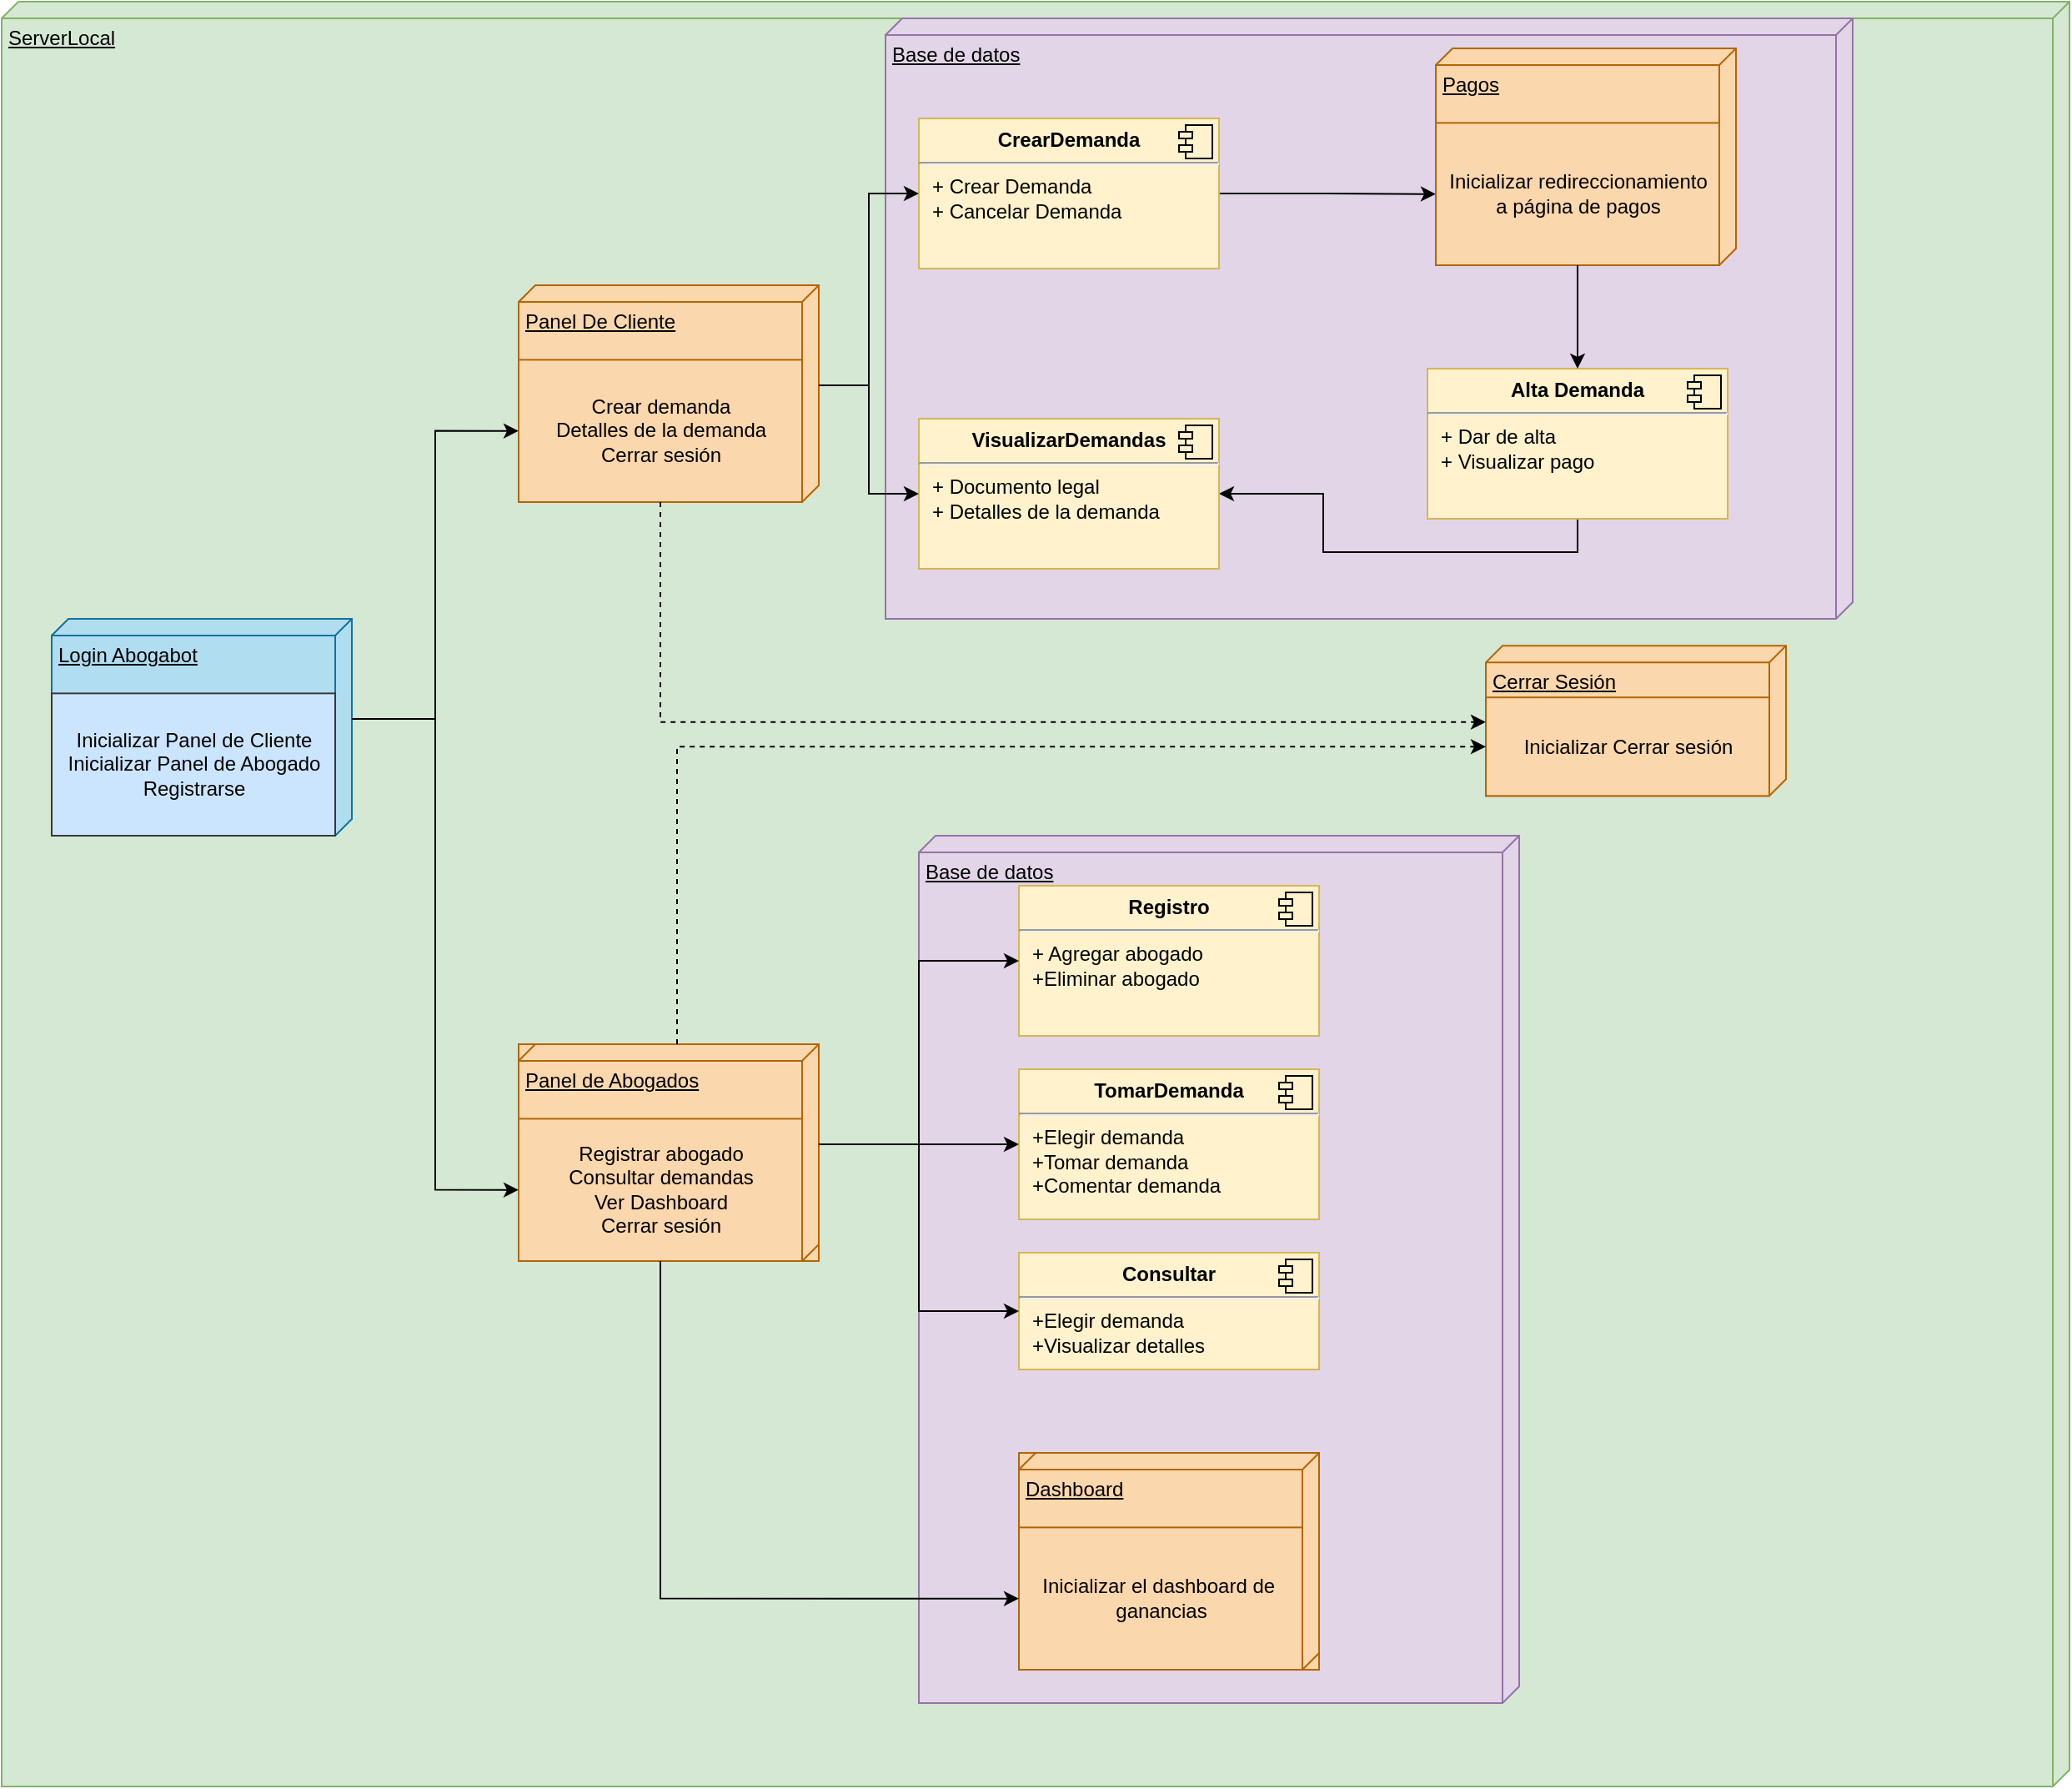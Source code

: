 <mxfile version="16.5.1" type="device"><diagram id="Uf58cX2UBAn5m2nzpSuB" name="Página-1"><mxGraphModel dx="1648" dy="1688" grid="1" gridSize="10" guides="1" tooltips="1" connect="1" arrows="1" fold="1" page="1" pageScale="1" pageWidth="827" pageHeight="1169" math="0" shadow="0"><root><mxCell id="0"/><mxCell id="1" parent="0"/><mxCell id="1cbhHFPUPHFwTfBxnXrR-71" value="ServerLocal" style="verticalAlign=top;align=left;spacingTop=8;spacingLeft=2;spacingRight=12;shape=cube;size=10;direction=south;fontStyle=4;html=1;fillColor=#d5e8d4;strokeColor=#82b366;" vertex="1" parent="1"><mxGeometry x="-50" y="-40" width="1240" height="1070" as="geometry"/></mxCell><mxCell id="1cbhHFPUPHFwTfBxnXrR-68" value="Base de datos" style="verticalAlign=top;align=left;spacingTop=8;spacingLeft=2;spacingRight=12;shape=cube;size=10;direction=south;fontStyle=4;html=1;fillColor=#e1d5e7;strokeColor=#9673a6;container=1;" vertex="1" parent="1"><mxGeometry x="500" y="460" width="360" height="520" as="geometry"/></mxCell><mxCell id="1cbhHFPUPHFwTfBxnXrR-67" value="Base de datos" style="verticalAlign=top;align=left;spacingTop=8;spacingLeft=2;spacingRight=12;shape=cube;size=10;direction=south;fontStyle=4;html=1;fillColor=#e1d5e7;strokeColor=#9673a6;" vertex="1" parent="1"><mxGeometry x="480" y="-30" width="580" height="360" as="geometry"/></mxCell><mxCell id="1cbhHFPUPHFwTfBxnXrR-7" value="" style="group" vertex="1" connectable="0" parent="1"><mxGeometry x="-20" y="330" width="300" height="220" as="geometry"/></mxCell><mxCell id="1cbhHFPUPHFwTfBxnXrR-1" value="Login Abogabot&lt;span style=&quot;white-space: pre&quot;&gt;&#9;&lt;/span&gt;&lt;br&gt;&lt;br&gt;&lt;br&gt;" style="verticalAlign=top;align=left;spacingTop=8;spacingLeft=2;spacingRight=12;shape=cube;size=10;direction=south;fontStyle=4;html=1;fillColor=#b1ddf0;strokeColor=#10739e;" vertex="1" parent="1cbhHFPUPHFwTfBxnXrR-7"><mxGeometry width="180" height="130" as="geometry"/></mxCell><mxCell id="1cbhHFPUPHFwTfBxnXrR-6" value="Inicializar Panel de Cliente&lt;br&gt;Inicializar Panel de Abogado&lt;br&gt;Registrarse" style="html=1;container=1;fillColor=#cce5ff;strokeColor=#36393d;" vertex="1" collapsed="1" parent="1cbhHFPUPHFwTfBxnXrR-7"><mxGeometry y="44.69" width="170" height="85.31" as="geometry"><mxRectangle y="44.688" width="170" height="85.312" as="alternateBounds"/></mxGeometry></mxCell><mxCell id="1cbhHFPUPHFwTfBxnXrR-11" value="" style="group" vertex="1" connectable="0" parent="1"><mxGeometry x="270" y="150" width="180" height="130" as="geometry"/></mxCell><mxCell id="1cbhHFPUPHFwTfBxnXrR-12" value="Panel De Cliente" style="verticalAlign=top;align=left;spacingTop=8;spacingLeft=2;spacingRight=12;shape=cube;size=10;direction=south;fontStyle=4;html=1;fillColor=#fad7ac;strokeColor=#b46504;" vertex="1" parent="1cbhHFPUPHFwTfBxnXrR-11"><mxGeometry x="-10" y="-20" width="180" height="130" as="geometry"/></mxCell><mxCell id="1cbhHFPUPHFwTfBxnXrR-13" value="Crear demanda&lt;br&gt;Detalles de la demanda&lt;br&gt;Cerrar sesión" style="html=1;container=1;fillColor=#fad7ac;strokeColor=#b46504;" vertex="1" collapsed="1" parent="1cbhHFPUPHFwTfBxnXrR-11"><mxGeometry x="-10" y="24.69" width="170" height="85.31" as="geometry"><mxRectangle y="44.688" width="170" height="85.312" as="alternateBounds"/></mxGeometry></mxCell><mxCell id="1cbhHFPUPHFwTfBxnXrR-14" value="" style="group;fillColor=#fad7ac;strokeColor=#b46504;" vertex="1" connectable="0" parent="1"><mxGeometry x="260" y="585" width="180" height="130" as="geometry"/></mxCell><mxCell id="1cbhHFPUPHFwTfBxnXrR-15" value="Panel de Abogados&lt;span style=&quot;white-space: pre&quot;&gt;&#9;&lt;/span&gt;" style="verticalAlign=top;align=left;spacingTop=8;spacingLeft=2;spacingRight=12;shape=cube;size=10;direction=south;fontStyle=4;html=1;fillColor=#fad7ac;strokeColor=#b46504;" vertex="1" parent="1cbhHFPUPHFwTfBxnXrR-14"><mxGeometry width="180" height="130" as="geometry"/></mxCell><mxCell id="1cbhHFPUPHFwTfBxnXrR-16" value="Registrar abogado&lt;br&gt;Consultar demandas&lt;br&gt;Ver Dashboard&lt;br&gt;Cerrar sesión" style="html=1;container=1;fillColor=#fad7ac;strokeColor=#b46504;" vertex="1" collapsed="1" parent="1cbhHFPUPHFwTfBxnXrR-14"><mxGeometry y="44.69" width="170" height="85.31" as="geometry"><mxRectangle y="44.688" width="170" height="85.312" as="alternateBounds"/></mxGeometry></mxCell><mxCell id="1cbhHFPUPHFwTfBxnXrR-54" style="edgeStyle=orthogonalEdgeStyle;rounded=0;orthogonalLoop=1;jettySize=auto;html=1;exitX=1;exitY=0.5;exitDx=0;exitDy=0;" edge="1" parent="1" source="1cbhHFPUPHFwTfBxnXrR-17" target="1cbhHFPUPHFwTfBxnXrR-53"><mxGeometry relative="1" as="geometry"/></mxCell><mxCell id="1cbhHFPUPHFwTfBxnXrR-17" value="&lt;p style=&quot;margin: 0px ; margin-top: 6px ; text-align: center&quot;&gt;&lt;b&gt;CrearDemanda&lt;/b&gt;&lt;/p&gt;&lt;hr&gt;&lt;p style=&quot;margin: 0px ; margin-left: 8px&quot;&gt;+ Crear Demanda&lt;br&gt;+ Cancelar Demanda&lt;/p&gt;" style="align=left;overflow=fill;html=1;dropTarget=0;fillColor=#fff2cc;strokeColor=#d6b656;" vertex="1" parent="1"><mxGeometry x="500" y="30" width="180" height="90" as="geometry"/></mxCell><mxCell id="1cbhHFPUPHFwTfBxnXrR-18" value="" style="shape=component;jettyWidth=8;jettyHeight=4;fillColor=none;" vertex="1" parent="1cbhHFPUPHFwTfBxnXrR-17"><mxGeometry x="1" width="20" height="20" relative="1" as="geometry"><mxPoint x="-24" y="4" as="offset"/></mxGeometry></mxCell><mxCell id="1cbhHFPUPHFwTfBxnXrR-19" value="&lt;p style=&quot;margin: 0px ; margin-top: 6px ; text-align: center&quot;&gt;&lt;b&gt;Registro&lt;/b&gt;&lt;/p&gt;&lt;hr&gt;&lt;p style=&quot;margin: 0px ; margin-left: 8px&quot;&gt;+ Agregar abogado&lt;br&gt;&lt;/p&gt;&lt;p style=&quot;margin: 0px ; margin-left: 8px&quot;&gt;+Eliminar abogado&lt;/p&gt;" style="align=left;overflow=fill;html=1;dropTarget=0;fillColor=#fff2cc;strokeColor=#d6b656;" vertex="1" parent="1"><mxGeometry x="560" y="490" width="180" height="90" as="geometry"/></mxCell><mxCell id="1cbhHFPUPHFwTfBxnXrR-20" value="" style="shape=component;jettyWidth=8;jettyHeight=4;fillColor=none;" vertex="1" parent="1cbhHFPUPHFwTfBxnXrR-19"><mxGeometry x="1" width="20" height="20" relative="1" as="geometry"><mxPoint x="-24" y="4" as="offset"/></mxGeometry></mxCell><mxCell id="1cbhHFPUPHFwTfBxnXrR-23" value="&lt;p style=&quot;margin: 0px ; margin-top: 6px ; text-align: center&quot;&gt;&lt;b&gt;TomarDemanda&lt;/b&gt;&lt;/p&gt;&lt;hr&gt;&lt;p style=&quot;margin: 0px ; margin-left: 8px&quot;&gt;+Elegir demanda&lt;/p&gt;&lt;p style=&quot;margin: 0px ; margin-left: 8px&quot;&gt;+Tomar demanda&lt;/p&gt;&lt;p style=&quot;margin: 0px ; margin-left: 8px&quot;&gt;+Comentar demanda&lt;/p&gt;" style="align=left;overflow=fill;html=1;dropTarget=0;fillColor=#fff2cc;strokeColor=#d6b656;" vertex="1" parent="1"><mxGeometry x="560" y="600" width="180" height="90" as="geometry"/></mxCell><mxCell id="1cbhHFPUPHFwTfBxnXrR-24" value="" style="shape=component;jettyWidth=8;jettyHeight=4;fillColor=none;" vertex="1" parent="1cbhHFPUPHFwTfBxnXrR-23"><mxGeometry x="1" width="20" height="20" relative="1" as="geometry"><mxPoint x="-24" y="4" as="offset"/></mxGeometry></mxCell><mxCell id="1cbhHFPUPHFwTfBxnXrR-27" value="&lt;p style=&quot;margin: 0px ; margin-top: 6px ; text-align: center&quot;&gt;&lt;b&gt;Consultar&lt;/b&gt;&lt;/p&gt;&lt;hr&gt;&lt;p style=&quot;margin: 0px ; margin-left: 8px&quot;&gt;+Elegir demanda&lt;/p&gt;&lt;p style=&quot;margin: 0px ; margin-left: 8px&quot;&gt;+Visualizar detalles&lt;/p&gt;" style="align=left;overflow=fill;html=1;dropTarget=0;fillColor=#fff2cc;strokeColor=#d6b656;" vertex="1" parent="1"><mxGeometry x="560" y="710" width="180" height="70" as="geometry"/></mxCell><mxCell id="1cbhHFPUPHFwTfBxnXrR-28" value="" style="shape=component;jettyWidth=8;jettyHeight=4;fillColor=none;" vertex="1" parent="1cbhHFPUPHFwTfBxnXrR-27"><mxGeometry x="1" width="20" height="20" relative="1" as="geometry"><mxPoint x="-24" y="4" as="offset"/></mxGeometry></mxCell><mxCell id="1cbhHFPUPHFwTfBxnXrR-34" style="edgeStyle=orthogonalEdgeStyle;rounded=0;orthogonalLoop=1;jettySize=auto;html=1;exitX=0;exitY=0;exitDx=60;exitDy=0;exitPerimeter=0;entryX=0;entryY=0.5;entryDx=0;entryDy=0;" edge="1" parent="1" source="1cbhHFPUPHFwTfBxnXrR-1" target="1cbhHFPUPHFwTfBxnXrR-16"><mxGeometry relative="1" as="geometry"/></mxCell><mxCell id="1cbhHFPUPHFwTfBxnXrR-35" style="edgeStyle=orthogonalEdgeStyle;rounded=0;orthogonalLoop=1;jettySize=auto;html=1;exitX=0;exitY=0;exitDx=60;exitDy=0;exitPerimeter=0;entryX=0;entryY=0.5;entryDx=0;entryDy=0;" edge="1" parent="1" source="1cbhHFPUPHFwTfBxnXrR-12" target="1cbhHFPUPHFwTfBxnXrR-17"><mxGeometry relative="1" as="geometry"/></mxCell><mxCell id="1cbhHFPUPHFwTfBxnXrR-45" style="edgeStyle=orthogonalEdgeStyle;rounded=0;orthogonalLoop=1;jettySize=auto;html=1;exitX=0.5;exitY=1;exitDx=0;exitDy=0;entryX=1;entryY=0.5;entryDx=0;entryDy=0;" edge="1" parent="1" source="1cbhHFPUPHFwTfBxnXrR-39" target="1cbhHFPUPHFwTfBxnXrR-42"><mxGeometry relative="1" as="geometry"/></mxCell><mxCell id="1cbhHFPUPHFwTfBxnXrR-39" value="&lt;p style=&quot;margin: 0px ; margin-top: 6px ; text-align: center&quot;&gt;&lt;b&gt;Alta Demanda&lt;/b&gt;&lt;/p&gt;&lt;hr&gt;&lt;p style=&quot;margin: 0px ; margin-left: 8px&quot;&gt;+ Dar de alta&lt;br&gt;+ Visualizar pago&lt;/p&gt;" style="align=left;overflow=fill;html=1;dropTarget=0;fillColor=#fff2cc;strokeColor=#d6b656;" vertex="1" parent="1"><mxGeometry x="805" y="180" width="180" height="90" as="geometry"/></mxCell><mxCell id="1cbhHFPUPHFwTfBxnXrR-40" value="" style="shape=component;jettyWidth=8;jettyHeight=4;fillColor=none;" vertex="1" parent="1cbhHFPUPHFwTfBxnXrR-39"><mxGeometry x="1" width="20" height="20" relative="1" as="geometry"><mxPoint x="-24" y="4" as="offset"/></mxGeometry></mxCell><mxCell id="1cbhHFPUPHFwTfBxnXrR-42" value="&lt;p style=&quot;margin: 0px ; margin-top: 6px ; text-align: center&quot;&gt;&lt;b&gt;VisualizarDemandas&lt;/b&gt;&lt;/p&gt;&lt;hr&gt;&lt;p style=&quot;margin: 0px ; margin-left: 8px&quot;&gt;+ Documento legal&lt;/p&gt;&lt;p style=&quot;margin: 0px ; margin-left: 8px&quot;&gt;+ Detalles de la demanda&lt;/p&gt;" style="align=left;overflow=fill;html=1;dropTarget=0;fillColor=#fff2cc;strokeColor=#d6b656;" vertex="1" parent="1"><mxGeometry x="500" y="210" width="180" height="90" as="geometry"/></mxCell><mxCell id="1cbhHFPUPHFwTfBxnXrR-43" value="" style="shape=component;jettyWidth=8;jettyHeight=4;fillColor=none;" vertex="1" parent="1cbhHFPUPHFwTfBxnXrR-42"><mxGeometry x="1" width="20" height="20" relative="1" as="geometry"><mxPoint x="-24" y="4" as="offset"/></mxGeometry></mxCell><mxCell id="1cbhHFPUPHFwTfBxnXrR-44" style="edgeStyle=orthogonalEdgeStyle;rounded=0;orthogonalLoop=1;jettySize=auto;html=1;exitX=0;exitY=0;exitDx=60;exitDy=0;entryX=0;entryY=0.5;entryDx=0;entryDy=0;exitPerimeter=0;" edge="1" parent="1" source="1cbhHFPUPHFwTfBxnXrR-12" target="1cbhHFPUPHFwTfBxnXrR-42"><mxGeometry relative="1" as="geometry"/></mxCell><mxCell id="1cbhHFPUPHFwTfBxnXrR-48" value="" style="group" vertex="1" connectable="0" parent="1"><mxGeometry x="850" y="360" width="180" height="90" as="geometry"/></mxCell><mxCell id="1cbhHFPUPHFwTfBxnXrR-49" value="Cerrar Sesión" style="verticalAlign=top;align=left;spacingTop=8;spacingLeft=2;spacingRight=12;shape=cube;size=10;direction=south;fontStyle=4;html=1;fillColor=#fad7ac;strokeColor=#b46504;" vertex="1" parent="1cbhHFPUPHFwTfBxnXrR-48"><mxGeometry x="-10" y="-13.846" width="180" height="90" as="geometry"/></mxCell><mxCell id="1cbhHFPUPHFwTfBxnXrR-50" value="Inicializar Cerrar sesión" style="html=1;container=1;fillColor=#fad7ac;strokeColor=#b46504;" vertex="1" collapsed="1" parent="1cbhHFPUPHFwTfBxnXrR-48"><mxGeometry x="-10" y="17.093" width="170" height="59.061" as="geometry"><mxRectangle y="44.688" width="170" height="85.312" as="alternateBounds"/></mxGeometry></mxCell><mxCell id="1cbhHFPUPHFwTfBxnXrR-51" value="" style="group" vertex="1" connectable="0" parent="1"><mxGeometry x="760" y="-12" width="180" height="130" as="geometry"/></mxCell><mxCell id="1cbhHFPUPHFwTfBxnXrR-52" value="Pagos" style="verticalAlign=top;align=left;spacingTop=8;spacingLeft=2;spacingRight=12;shape=cube;size=10;direction=south;fontStyle=4;html=1;fillColor=#fad7ac;strokeColor=#b46504;" vertex="1" parent="1cbhHFPUPHFwTfBxnXrR-51"><mxGeometry x="50" width="180" height="130" as="geometry"/></mxCell><mxCell id="1cbhHFPUPHFwTfBxnXrR-53" value="Inicializar redireccionamiento &lt;br&gt;a página de pagos" style="html=1;container=1;fillColor=#fad7ac;strokeColor=#b46504;" vertex="1" collapsed="1" parent="1cbhHFPUPHFwTfBxnXrR-51"><mxGeometry x="50" y="44.69" width="170" height="85.31" as="geometry"><mxRectangle y="44.688" width="170" height="85.312" as="alternateBounds"/></mxGeometry></mxCell><mxCell id="1cbhHFPUPHFwTfBxnXrR-55" style="edgeStyle=orthogonalEdgeStyle;rounded=0;orthogonalLoop=1;jettySize=auto;html=1;" edge="1" parent="1" source="1cbhHFPUPHFwTfBxnXrR-53" target="1cbhHFPUPHFwTfBxnXrR-39"><mxGeometry relative="1" as="geometry"/></mxCell><mxCell id="1cbhHFPUPHFwTfBxnXrR-56" style="edgeStyle=orthogonalEdgeStyle;rounded=0;orthogonalLoop=1;jettySize=auto;html=1;entryX=0;entryY=0.25;entryDx=0;entryDy=0;dashed=1;startArrow=none;exitX=0.5;exitY=1;exitDx=0;exitDy=0;" edge="1" parent="1" source="1cbhHFPUPHFwTfBxnXrR-13" target="1cbhHFPUPHFwTfBxnXrR-50"><mxGeometry relative="1" as="geometry"><mxPoint x="590" y="370" as="sourcePoint"/></mxGeometry></mxCell><mxCell id="1cbhHFPUPHFwTfBxnXrR-57" style="edgeStyle=orthogonalEdgeStyle;rounded=0;orthogonalLoop=1;jettySize=auto;html=1;exitX=0;exitY=0;exitDx=60;exitDy=0;exitPerimeter=0;entryX=0;entryY=0.5;entryDx=0;entryDy=0;" edge="1" parent="1" source="1cbhHFPUPHFwTfBxnXrR-15" target="1cbhHFPUPHFwTfBxnXrR-19"><mxGeometry relative="1" as="geometry"><mxPoint x="500" y="645" as="sourcePoint"/></mxGeometry></mxCell><mxCell id="1cbhHFPUPHFwTfBxnXrR-58" style="edgeStyle=orthogonalEdgeStyle;rounded=0;orthogonalLoop=1;jettySize=auto;html=1;exitX=0;exitY=0;exitDx=60;exitDy=0;exitPerimeter=0;entryX=0;entryY=0.5;entryDx=0;entryDy=0;" edge="1" parent="1" source="1cbhHFPUPHFwTfBxnXrR-15" target="1cbhHFPUPHFwTfBxnXrR-23"><mxGeometry relative="1" as="geometry"><mxPoint x="500" y="645" as="sourcePoint"/></mxGeometry></mxCell><mxCell id="1cbhHFPUPHFwTfBxnXrR-59" style="edgeStyle=orthogonalEdgeStyle;rounded=0;orthogonalLoop=1;jettySize=auto;html=1;entryX=0;entryY=0.5;entryDx=0;entryDy=0;exitX=0;exitY=0;exitDx=60;exitDy=0;exitPerimeter=0;" edge="1" parent="1" source="1cbhHFPUPHFwTfBxnXrR-15" target="1cbhHFPUPHFwTfBxnXrR-27"><mxGeometry relative="1" as="geometry"><mxPoint x="440" y="651" as="sourcePoint"/></mxGeometry></mxCell><mxCell id="1cbhHFPUPHFwTfBxnXrR-60" style="edgeStyle=orthogonalEdgeStyle;rounded=0;orthogonalLoop=1;jettySize=auto;html=1;exitX=0;exitY=0;exitDx=60;exitDy=0;exitPerimeter=0;entryX=0;entryY=0.5;entryDx=0;entryDy=0;" edge="1" parent="1" source="1cbhHFPUPHFwTfBxnXrR-1" target="1cbhHFPUPHFwTfBxnXrR-13"><mxGeometry relative="1" as="geometry"/></mxCell><mxCell id="1cbhHFPUPHFwTfBxnXrR-62" value="" style="group;fillColor=#fad7ac;strokeColor=#b46504;" vertex="1" connectable="0" parent="1"><mxGeometry x="560" y="830" width="180" height="130" as="geometry"/></mxCell><mxCell id="1cbhHFPUPHFwTfBxnXrR-63" value="Dashboard" style="verticalAlign=top;align=left;spacingTop=8;spacingLeft=2;spacingRight=12;shape=cube;size=10;direction=south;fontStyle=4;html=1;fillColor=#fad7ac;strokeColor=#b46504;" vertex="1" parent="1cbhHFPUPHFwTfBxnXrR-62"><mxGeometry width="180" height="130" as="geometry"/></mxCell><mxCell id="1cbhHFPUPHFwTfBxnXrR-64" value="Inicializar el dashboard de&amp;nbsp;&lt;br&gt;ganancias" style="html=1;container=1;fillColor=#fad7ac;strokeColor=#b46504;" vertex="1" collapsed="1" parent="1cbhHFPUPHFwTfBxnXrR-62"><mxGeometry y="44.69" width="170" height="85.31" as="geometry"><mxRectangle y="44.688" width="170" height="85.312" as="alternateBounds"/></mxGeometry></mxCell><mxCell id="1cbhHFPUPHFwTfBxnXrR-65" style="edgeStyle=orthogonalEdgeStyle;rounded=0;orthogonalLoop=1;jettySize=auto;html=1;exitX=0.5;exitY=1;exitDx=0;exitDy=0;entryX=0;entryY=0.5;entryDx=0;entryDy=0;" edge="1" parent="1" source="1cbhHFPUPHFwTfBxnXrR-16" target="1cbhHFPUPHFwTfBxnXrR-64"><mxGeometry relative="1" as="geometry"/></mxCell><mxCell id="1cbhHFPUPHFwTfBxnXrR-66" style="edgeStyle=orthogonalEdgeStyle;rounded=0;orthogonalLoop=1;jettySize=auto;html=1;exitX=0;exitY=0;exitDx=0;exitDy=85;exitPerimeter=0;entryX=0;entryY=0.5;entryDx=0;entryDy=0;dashed=1;" edge="1" parent="1" source="1cbhHFPUPHFwTfBxnXrR-15" target="1cbhHFPUPHFwTfBxnXrR-50"><mxGeometry relative="1" as="geometry"/></mxCell></root></mxGraphModel></diagram></mxfile>